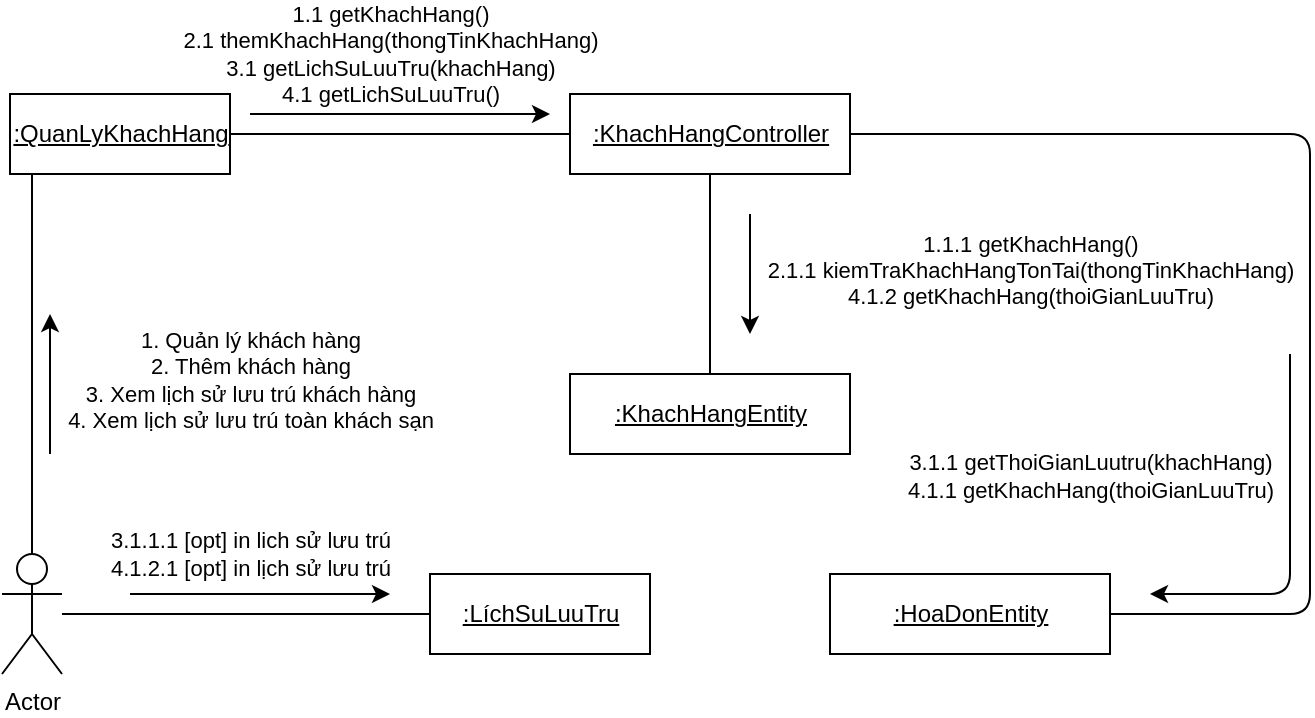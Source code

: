 <mxfile version="13.9.9" type="device"><diagram id="zVnXRygQ-TxodFePmj_I" name="Page-1"><mxGraphModel dx="926" dy="626" grid="1" gridSize="10" guides="1" tooltips="1" connect="1" arrows="1" fold="1" page="1" pageScale="1" pageWidth="850" pageHeight="1100" math="0" shadow="0"><root><mxCell id="0"/><mxCell id="1" parent="0"/><mxCell id="iMola-OZWbFWW2S-rFkh-1" value="Actor" style="shape=umlActor;verticalLabelPosition=bottom;verticalAlign=top;html=1;" parent="1" vertex="1"><mxGeometry x="116" y="470" width="30" height="60" as="geometry"/></mxCell><mxCell id="iMola-OZWbFWW2S-rFkh-2" value="&lt;u&gt;:QuanLyKhachHang&lt;/u&gt;" style="html=1;" parent="1" vertex="1"><mxGeometry x="120" y="240" width="110" height="40" as="geometry"/></mxCell><mxCell id="iMola-OZWbFWW2S-rFkh-3" value="&lt;u&gt;:LíchSuLuuTru&lt;/u&gt;" style="html=1;" parent="1" vertex="1"><mxGeometry x="330" y="480" width="110" height="40" as="geometry"/></mxCell><mxCell id="iMola-OZWbFWW2S-rFkh-4" value="&lt;u&gt;:KhachHangController&lt;/u&gt;" style="html=1;" parent="1" vertex="1"><mxGeometry x="400" y="240" width="140" height="40" as="geometry"/></mxCell><mxCell id="iMola-OZWbFWW2S-rFkh-5" value="&lt;u&gt;:KhachHangEntity&lt;/u&gt;" style="html=1;" parent="1" vertex="1"><mxGeometry x="400" y="380" width="140" height="40" as="geometry"/></mxCell><mxCell id="iMola-OZWbFWW2S-rFkh-6" value="&lt;u&gt;:HoaDonEntity&lt;/u&gt;" style="html=1;" parent="1" vertex="1"><mxGeometry x="530" y="480" width="140" height="40" as="geometry"/></mxCell><mxCell id="iMola-OZWbFWW2S-rFkh-7" value="" style="endArrow=none;html=1;entryX=0.1;entryY=1;entryDx=0;entryDy=0;entryPerimeter=0;" parent="1" source="iMola-OZWbFWW2S-rFkh-1" target="iMola-OZWbFWW2S-rFkh-2" edge="1"><mxGeometry width="50" height="50" relative="1" as="geometry"><mxPoint x="210" y="290" as="sourcePoint"/><mxPoint x="260" y="240" as="targetPoint"/><Array as="points"/></mxGeometry></mxCell><mxCell id="iMola-OZWbFWW2S-rFkh-8" value="" style="endArrow=none;html=1;" parent="1" source="iMola-OZWbFWW2S-rFkh-2" target="iMola-OZWbFWW2S-rFkh-4" edge="1"><mxGeometry width="50" height="50" relative="1" as="geometry"><mxPoint x="390" y="260" as="sourcePoint"/><mxPoint x="440" y="210" as="targetPoint"/></mxGeometry></mxCell><mxCell id="iMola-OZWbFWW2S-rFkh-9" value="" style="endArrow=none;html=1;" parent="1" source="iMola-OZWbFWW2S-rFkh-5" target="iMola-OZWbFWW2S-rFkh-4" edge="1"><mxGeometry width="50" height="50" relative="1" as="geometry"><mxPoint x="490" y="290" as="sourcePoint"/><mxPoint x="540" y="240" as="targetPoint"/></mxGeometry></mxCell><mxCell id="iMola-OZWbFWW2S-rFkh-10" value="" style="endArrow=none;html=1;entryX=1;entryY=0.5;entryDx=0;entryDy=0;exitX=1;exitY=0.5;exitDx=0;exitDy=0;" parent="1" source="iMola-OZWbFWW2S-rFkh-6" target="iMola-OZWbFWW2S-rFkh-4" edge="1"><mxGeometry width="50" height="50" relative="1" as="geometry"><mxPoint x="720" y="330" as="sourcePoint"/><mxPoint x="770" y="280" as="targetPoint"/><Array as="points"><mxPoint x="770" y="500"/><mxPoint x="770" y="260"/></Array></mxGeometry></mxCell><mxCell id="Pbni5qjUJgshPNcI2zEH-2" value="1. Quản lý khách hàng&lt;br&gt;2. Thêm khách hàng&lt;br&gt;3. Xem lịch sử lưu trú khách hàng&lt;br&gt;4. Xem lịch sử lưu trú toàn khách sạn" style="endArrow=classic;html=1;labelBackgroundColor=none;" parent="1" edge="1"><mxGeometry x="0.077" y="-100" width="50" height="50" relative="1" as="geometry"><mxPoint x="140" y="420" as="sourcePoint"/><mxPoint x="140" y="350" as="targetPoint"/><mxPoint as="offset"/></mxGeometry></mxCell><mxCell id="Pbni5qjUJgshPNcI2zEH-3" value="" style="endArrow=none;html=1;" parent="1" source="iMola-OZWbFWW2S-rFkh-1" target="iMola-OZWbFWW2S-rFkh-3" edge="1"><mxGeometry width="50" height="50" relative="1" as="geometry"><mxPoint x="200" y="640" as="sourcePoint"/><mxPoint x="250" y="590" as="targetPoint"/></mxGeometry></mxCell><mxCell id="Pbni5qjUJgshPNcI2zEH-4" value="1.1 getKhachHang()&lt;br&gt;2.1 themKhachHang(thongTinKhachHang)&lt;br&gt;3.1 getLichSuLuuTru(khachHang)&lt;br&gt;4.1 getLichSuLuuTru()" style="endArrow=classic;html=1;labelBackgroundColor=none;" parent="1" edge="1"><mxGeometry x="-0.067" y="30" width="50" height="50" relative="1" as="geometry"><mxPoint x="240" y="250" as="sourcePoint"/><mxPoint x="390" y="250" as="targetPoint"/><mxPoint as="offset"/></mxGeometry></mxCell><mxCell id="Pbni5qjUJgshPNcI2zEH-6" value="1.1.1 getKhachHang()&lt;br&gt;2.1.1 kiemTraKhachHangTonTai(thongTinKhachHang)&lt;br&gt;4.1.2 getKhachHang(thoiGianLuuTru)" style="endArrow=classic;html=1;labelBackgroundColor=none;" parent="1" edge="1"><mxGeometry x="-0.091" y="140" width="50" height="50" relative="1" as="geometry"><mxPoint x="490" y="300" as="sourcePoint"/><mxPoint x="490" y="360" as="targetPoint"/><mxPoint as="offset"/></mxGeometry></mxCell><mxCell id="Pbni5qjUJgshPNcI2zEH-7" value="" style="endArrow=classic;html=1;" parent="1" edge="1"><mxGeometry width="50" height="50" relative="1" as="geometry"><mxPoint x="760" y="370" as="sourcePoint"/><mxPoint x="690" y="490" as="targetPoint"/><Array as="points"><mxPoint x="760" y="490"/></Array></mxGeometry></mxCell><mxCell id="Pbni5qjUJgshPNcI2zEH-8" value="3.1.1 getThoiGianLuutru(khachHang)&lt;br&gt;4.1.1 getKhachHang(thoiGianLuuTru)" style="edgeLabel;html=1;align=center;verticalAlign=middle;resizable=0;points=[];" parent="Pbni5qjUJgshPNcI2zEH-7" vertex="1" connectable="0"><mxGeometry x="-0.048" y="2" relative="1" as="geometry"><mxPoint x="-102" y="-30" as="offset"/></mxGeometry></mxCell><mxCell id="Pbni5qjUJgshPNcI2zEH-9" value="3.1.1.1 [opt] in lich sử lưu trú&lt;br&gt;4.1.2.1 [opt] in lịch sử lưu trú" style="endArrow=classic;html=1;" parent="1" edge="1"><mxGeometry x="-0.077" y="20" width="50" height="50" relative="1" as="geometry"><mxPoint x="180" y="490" as="sourcePoint"/><mxPoint x="310" y="490" as="targetPoint"/><mxPoint as="offset"/></mxGeometry></mxCell></root></mxGraphModel></diagram></mxfile>